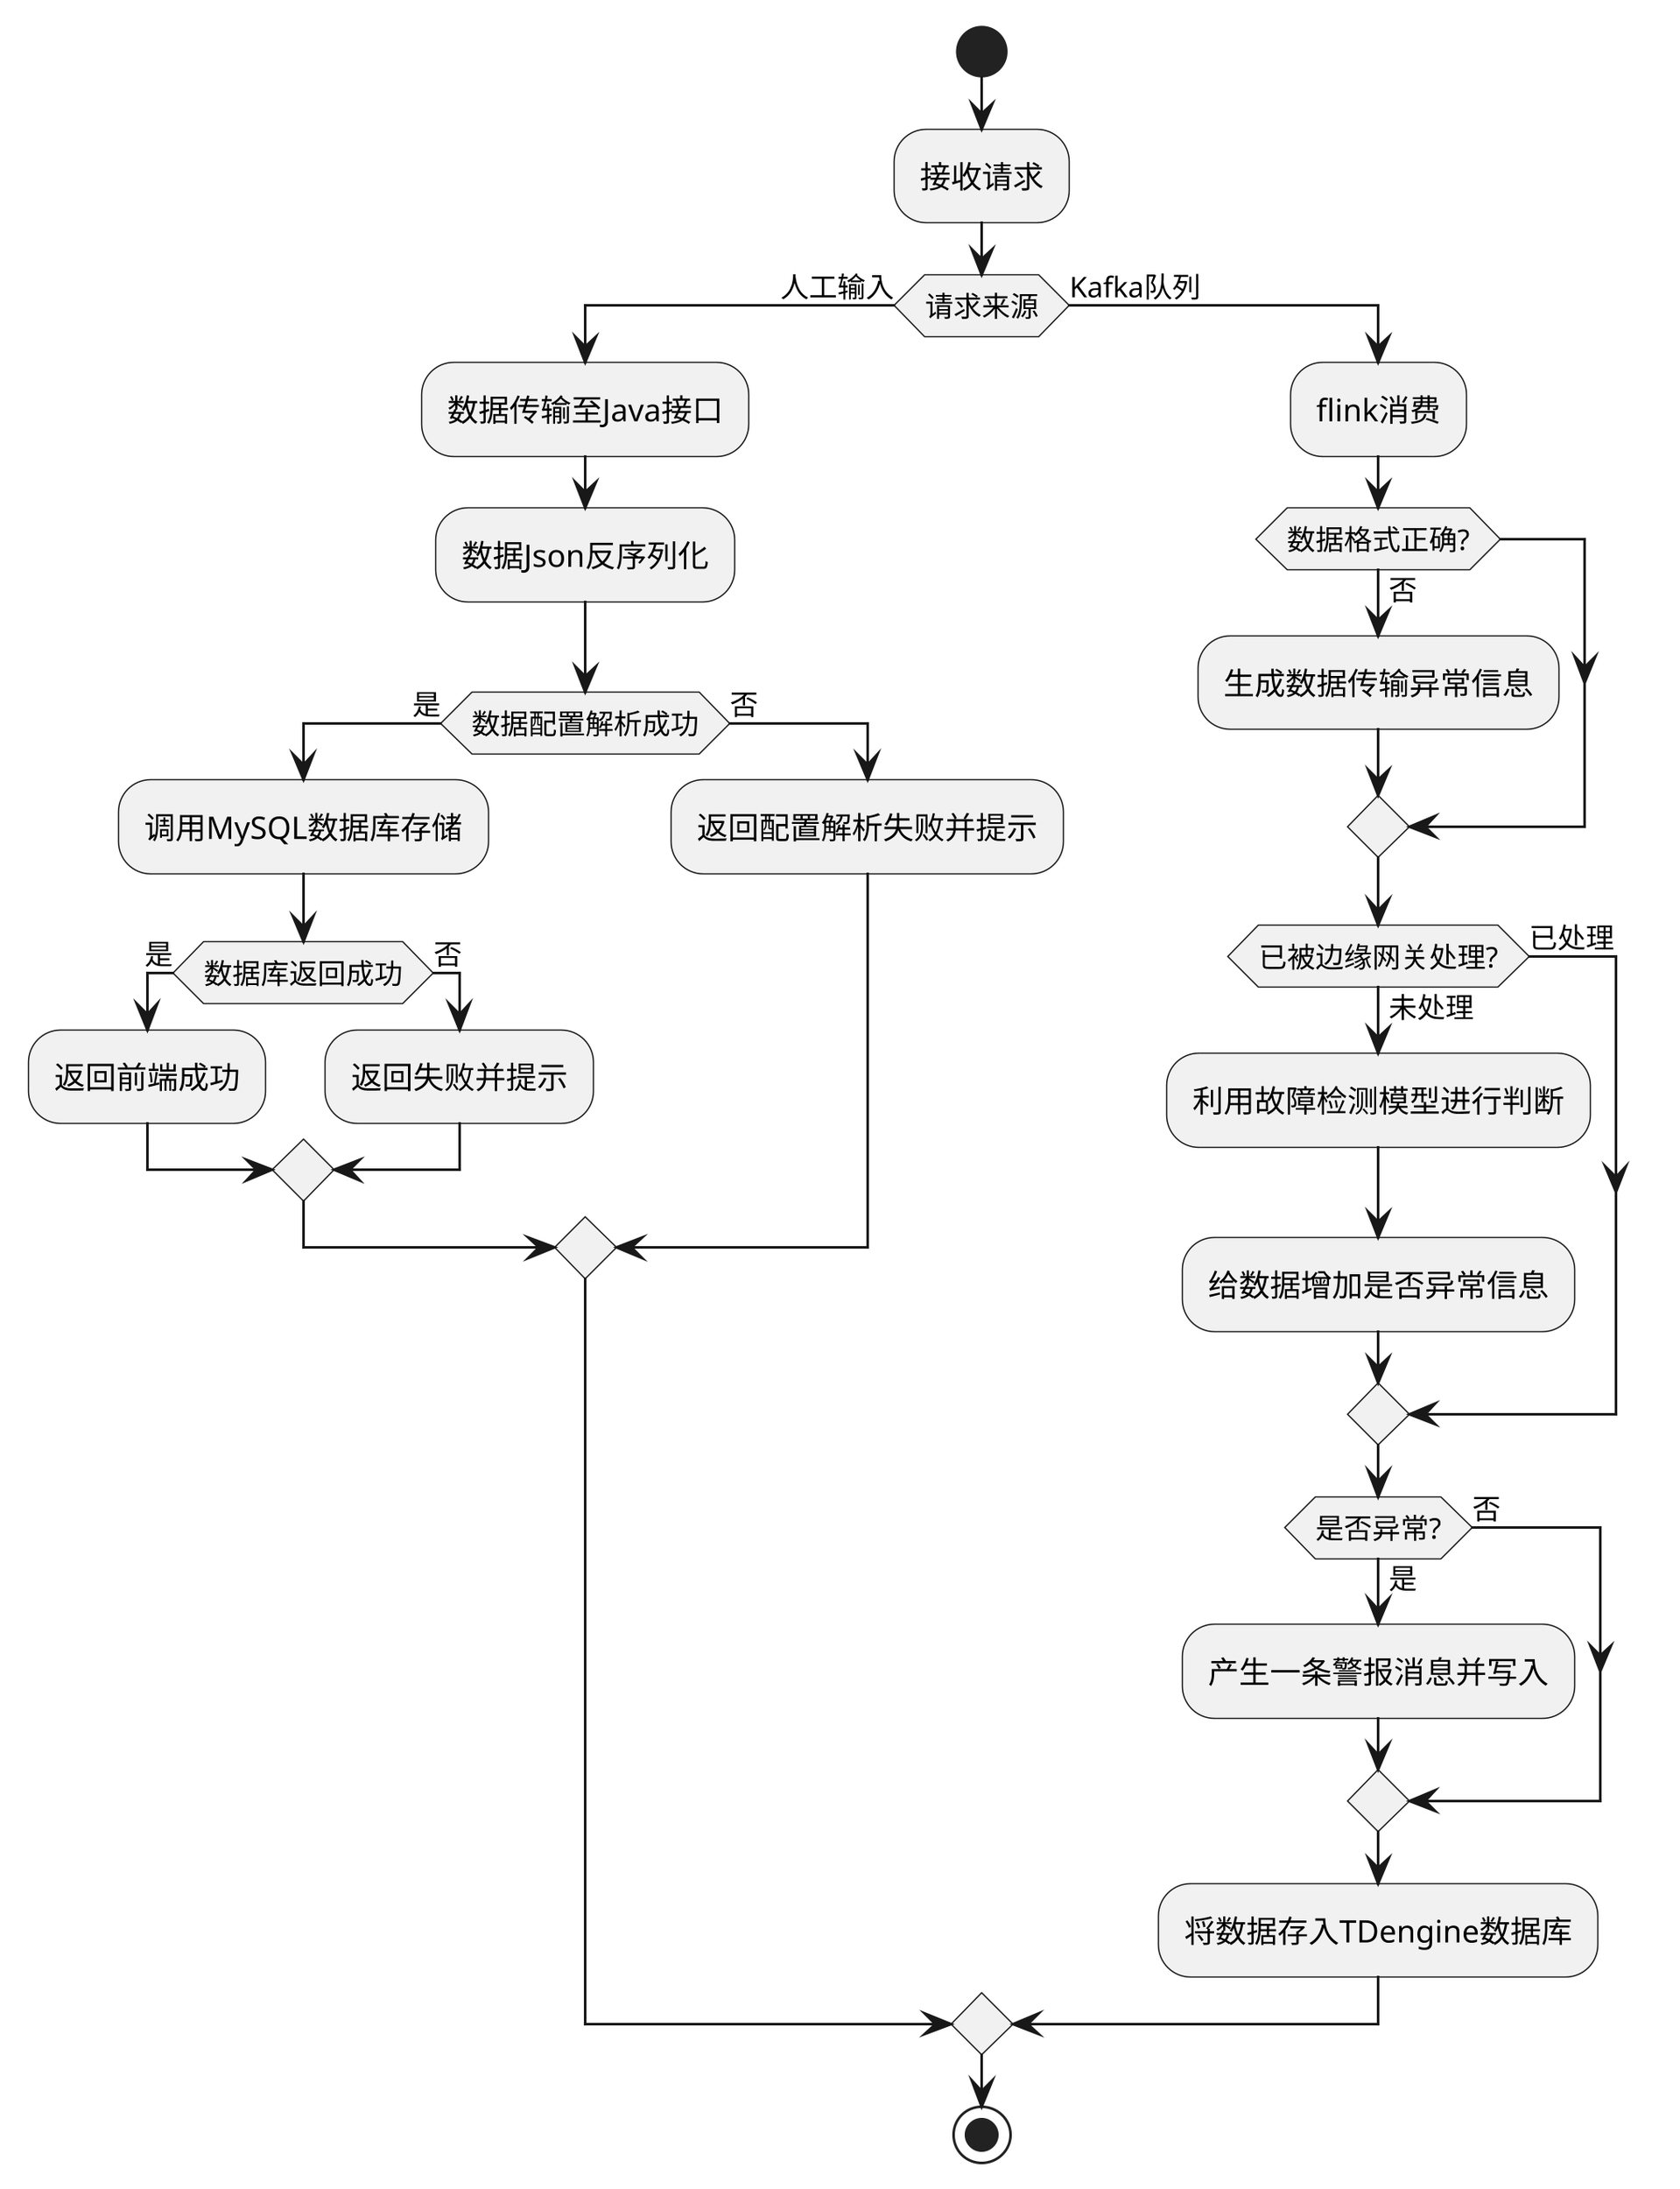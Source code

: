 @startuml
'https://plantuml.com/activity-diagram-beta
skinparam dpi 300
start
:接收请求;
if(请求来源) then (人工输入)
:数据传输至Java接口;
:数据Json反序列化;
if(数据配置解析成功) then(是)
:调用MySQL数据库存储;
if(数据库返回成功) then(是)
:返回前端成功;
else (否)
:返回失败并提示;
endif
else  (否)
:返回配置解析失败并提示;
endif
else (Kafka队列)
:flink消费;
if (数据格式正确?) is (否) then
  :生成数据传输异常信息;
endif
if (已被边缘网关处理?) is (未处理) then
  :利用故障检测模型进行判断;
  :给数据增加是否异常信息;
else (已处理)
endif
if (是否异常?) is (是) then
  :产生一条警报消息并写入;
else (否)
endif
:将数据存入TDengine数据库;
endif

stop

@enduml

